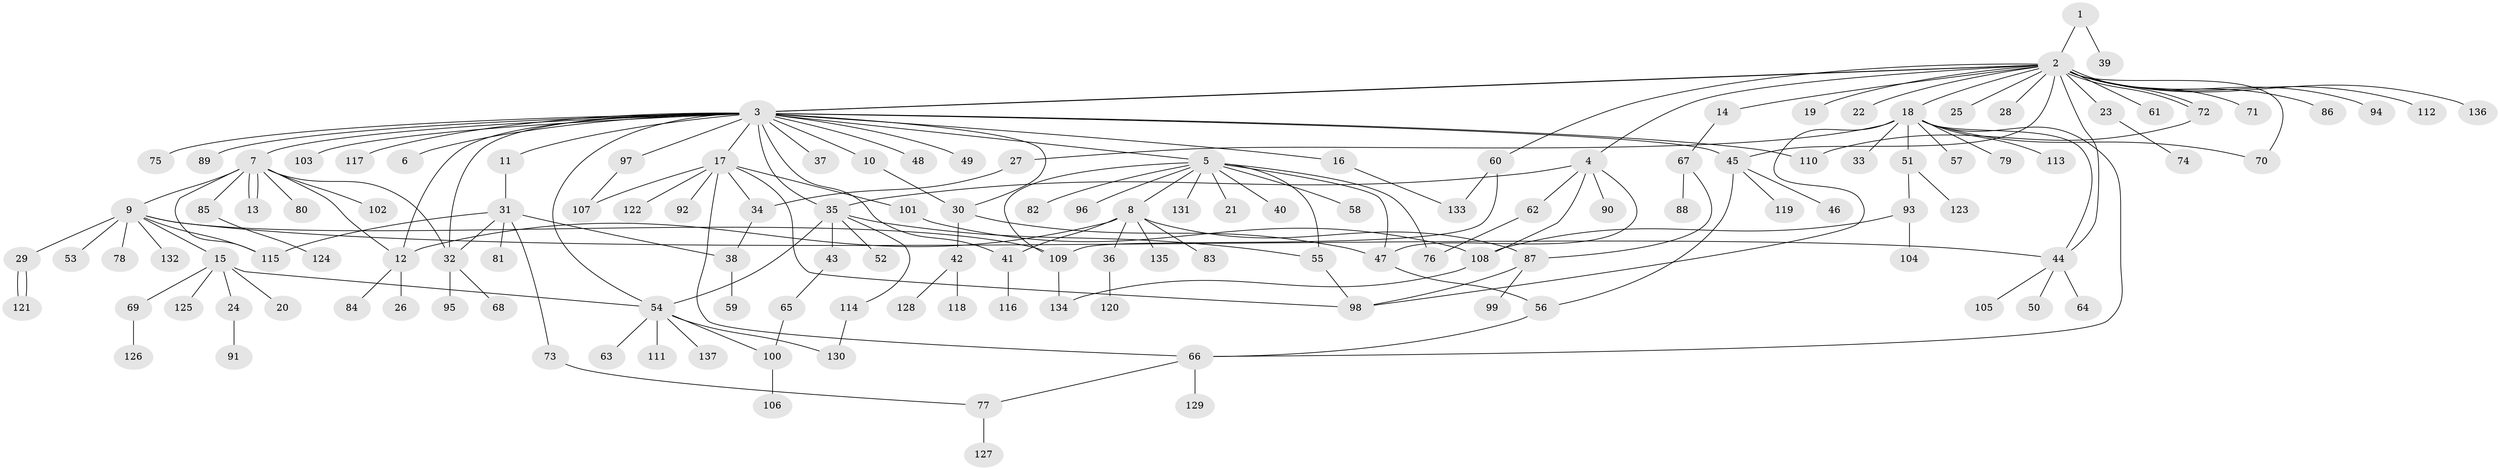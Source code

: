 // coarse degree distribution, {1: 0.5051546391752577, 20: 0.010309278350515464, 23: 0.010309278350515464, 5: 0.05154639175257732, 12: 0.010309278350515464, 8: 0.020618556701030927, 6: 0.010309278350515464, 2: 0.18556701030927836, 4: 0.09278350515463918, 3: 0.07216494845360824, 7: 0.020618556701030927, 10: 0.010309278350515464}
// Generated by graph-tools (version 1.1) at 2025/50/03/04/25 22:50:36]
// undirected, 137 vertices, 179 edges
graph export_dot {
  node [color=gray90,style=filled];
  1;
  2;
  3;
  4;
  5;
  6;
  7;
  8;
  9;
  10;
  11;
  12;
  13;
  14;
  15;
  16;
  17;
  18;
  19;
  20;
  21;
  22;
  23;
  24;
  25;
  26;
  27;
  28;
  29;
  30;
  31;
  32;
  33;
  34;
  35;
  36;
  37;
  38;
  39;
  40;
  41;
  42;
  43;
  44;
  45;
  46;
  47;
  48;
  49;
  50;
  51;
  52;
  53;
  54;
  55;
  56;
  57;
  58;
  59;
  60;
  61;
  62;
  63;
  64;
  65;
  66;
  67;
  68;
  69;
  70;
  71;
  72;
  73;
  74;
  75;
  76;
  77;
  78;
  79;
  80;
  81;
  82;
  83;
  84;
  85;
  86;
  87;
  88;
  89;
  90;
  91;
  92;
  93;
  94;
  95;
  96;
  97;
  98;
  99;
  100;
  101;
  102;
  103;
  104;
  105;
  106;
  107;
  108;
  109;
  110;
  111;
  112;
  113;
  114;
  115;
  116;
  117;
  118;
  119;
  120;
  121;
  122;
  123;
  124;
  125;
  126;
  127;
  128;
  129;
  130;
  131;
  132;
  133;
  134;
  135;
  136;
  137;
  1 -- 2;
  1 -- 39;
  2 -- 3;
  2 -- 3;
  2 -- 4;
  2 -- 14;
  2 -- 18;
  2 -- 19;
  2 -- 22;
  2 -- 23;
  2 -- 25;
  2 -- 28;
  2 -- 44;
  2 -- 45;
  2 -- 60;
  2 -- 61;
  2 -- 70;
  2 -- 71;
  2 -- 72;
  2 -- 72;
  2 -- 86;
  2 -- 94;
  2 -- 112;
  2 -- 136;
  3 -- 5;
  3 -- 6;
  3 -- 7;
  3 -- 10;
  3 -- 11;
  3 -- 12;
  3 -- 16;
  3 -- 17;
  3 -- 30;
  3 -- 32;
  3 -- 35;
  3 -- 37;
  3 -- 41;
  3 -- 45;
  3 -- 48;
  3 -- 49;
  3 -- 54;
  3 -- 75;
  3 -- 89;
  3 -- 97;
  3 -- 103;
  3 -- 110;
  3 -- 117;
  4 -- 35;
  4 -- 47;
  4 -- 62;
  4 -- 90;
  4 -- 108;
  5 -- 8;
  5 -- 21;
  5 -- 40;
  5 -- 47;
  5 -- 55;
  5 -- 58;
  5 -- 76;
  5 -- 82;
  5 -- 96;
  5 -- 109;
  5 -- 131;
  7 -- 9;
  7 -- 12;
  7 -- 13;
  7 -- 13;
  7 -- 32;
  7 -- 80;
  7 -- 85;
  7 -- 102;
  7 -- 115;
  8 -- 12;
  8 -- 36;
  8 -- 41;
  8 -- 83;
  8 -- 87;
  8 -- 135;
  9 -- 15;
  9 -- 29;
  9 -- 44;
  9 -- 53;
  9 -- 78;
  9 -- 109;
  9 -- 115;
  9 -- 132;
  10 -- 30;
  11 -- 31;
  12 -- 26;
  12 -- 84;
  14 -- 67;
  15 -- 20;
  15 -- 24;
  15 -- 54;
  15 -- 69;
  15 -- 125;
  16 -- 133;
  17 -- 34;
  17 -- 66;
  17 -- 92;
  17 -- 98;
  17 -- 101;
  17 -- 107;
  17 -- 122;
  18 -- 27;
  18 -- 33;
  18 -- 44;
  18 -- 51;
  18 -- 57;
  18 -- 66;
  18 -- 70;
  18 -- 79;
  18 -- 98;
  18 -- 113;
  23 -- 74;
  24 -- 91;
  27 -- 34;
  29 -- 121;
  29 -- 121;
  30 -- 42;
  30 -- 47;
  31 -- 32;
  31 -- 38;
  31 -- 73;
  31 -- 81;
  31 -- 115;
  32 -- 68;
  32 -- 95;
  34 -- 38;
  35 -- 43;
  35 -- 52;
  35 -- 54;
  35 -- 55;
  35 -- 114;
  36 -- 120;
  38 -- 59;
  41 -- 116;
  42 -- 118;
  42 -- 128;
  43 -- 65;
  44 -- 50;
  44 -- 64;
  44 -- 105;
  45 -- 46;
  45 -- 56;
  45 -- 119;
  47 -- 56;
  51 -- 93;
  51 -- 123;
  54 -- 63;
  54 -- 100;
  54 -- 111;
  54 -- 130;
  54 -- 137;
  55 -- 98;
  56 -- 66;
  60 -- 109;
  60 -- 133;
  62 -- 76;
  65 -- 100;
  66 -- 77;
  66 -- 129;
  67 -- 87;
  67 -- 88;
  69 -- 126;
  72 -- 110;
  73 -- 77;
  77 -- 127;
  85 -- 124;
  87 -- 98;
  87 -- 99;
  93 -- 104;
  93 -- 108;
  97 -- 107;
  100 -- 106;
  101 -- 108;
  108 -- 134;
  109 -- 134;
  114 -- 130;
}
